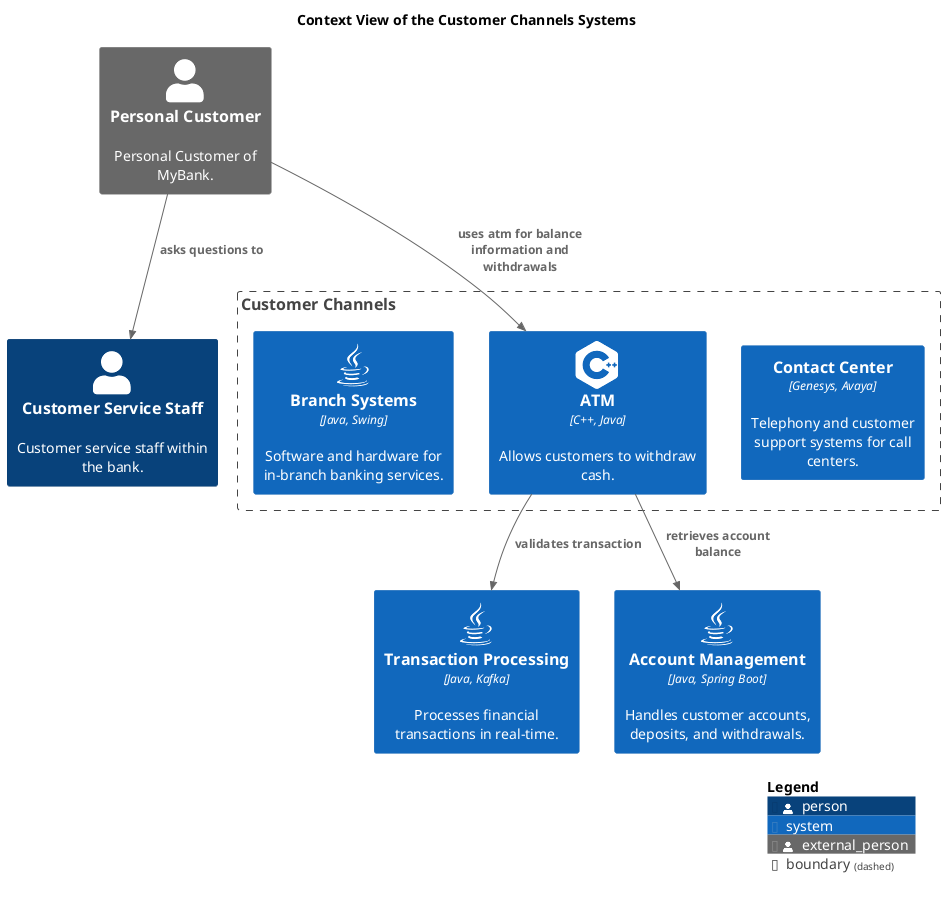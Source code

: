 @startuml context-view
!include <C4/C4_Context.puml>
!include <awslib14/AWSCommon>
!include <awslib14/AWSC4Integration>
!include <azure/AzureCommon>
!include <azure/AzureC4Integration>
!include <tupadr3/common>
!include <tupadr3/font-awesome-5/java>
!include <logos/kafka>
!include <tupadr3/font-awesome-5/java>
!include <tupadr3/font-awesome-5/java>
!include <tupadr3/devicons2/cplusplus>
!include <tupadr3/font-awesome-5/java>







title Context View of the Customer Channels Systems
System(mybank_coreBanking_transactionProcessingSystem, "Transaction Processing", $descr="Processes financial transactions in real-time.", $type="Java, Kafka", $sprite="java")
Person(mybank_customerChannels_customerServiceStaff, "Customer Service Staff", $descr="Customer service staff within the bank.")
System(mybank_coreBanking_accountManagementSystem, "Account Management", $descr="Handles customer accounts, deposits, and withdrawals.", $type="Java, Spring Boot", $sprite="java")
Person_Ext(mybank_personalCustomer, "Personal Customer", $descr="Personal Customer of MyBank.")
Boundary(mybank_customerChannels_contextBoundary, "Customer Channels") {
  System(mybank_customerChannels_contactCenterSystem, "Contact Center", $descr="Telephony and customer support systems for call centers.", $type="Genesys, Avaya")
  System(mybank_customerChannels_atm, "ATM", $descr="Allows customers to withdraw cash.", $type="C++, Java", $sprite="cplusplus")
  System(mybank_customerChannels_branchSystems, "Branch Systems", $descr="Software and hardware for in-branch banking services.", $type="Java, Swing", $sprite="java")
}
Rel(mybank_customerChannels_atm, mybank_coreBanking_accountManagementSystem, "retrieves account balance")
Rel(mybank_customerChannels_atm, mybank_coreBanking_transactionProcessingSystem, "validates transaction")
Rel(mybank_personalCustomer, mybank_customerChannels_customerServiceStaff, "asks questions to")
Rel(mybank_personalCustomer, mybank_customerChannels_atm, "uses atm for balance information and withdrawals")
SHOW_LEGEND()
@enduml
